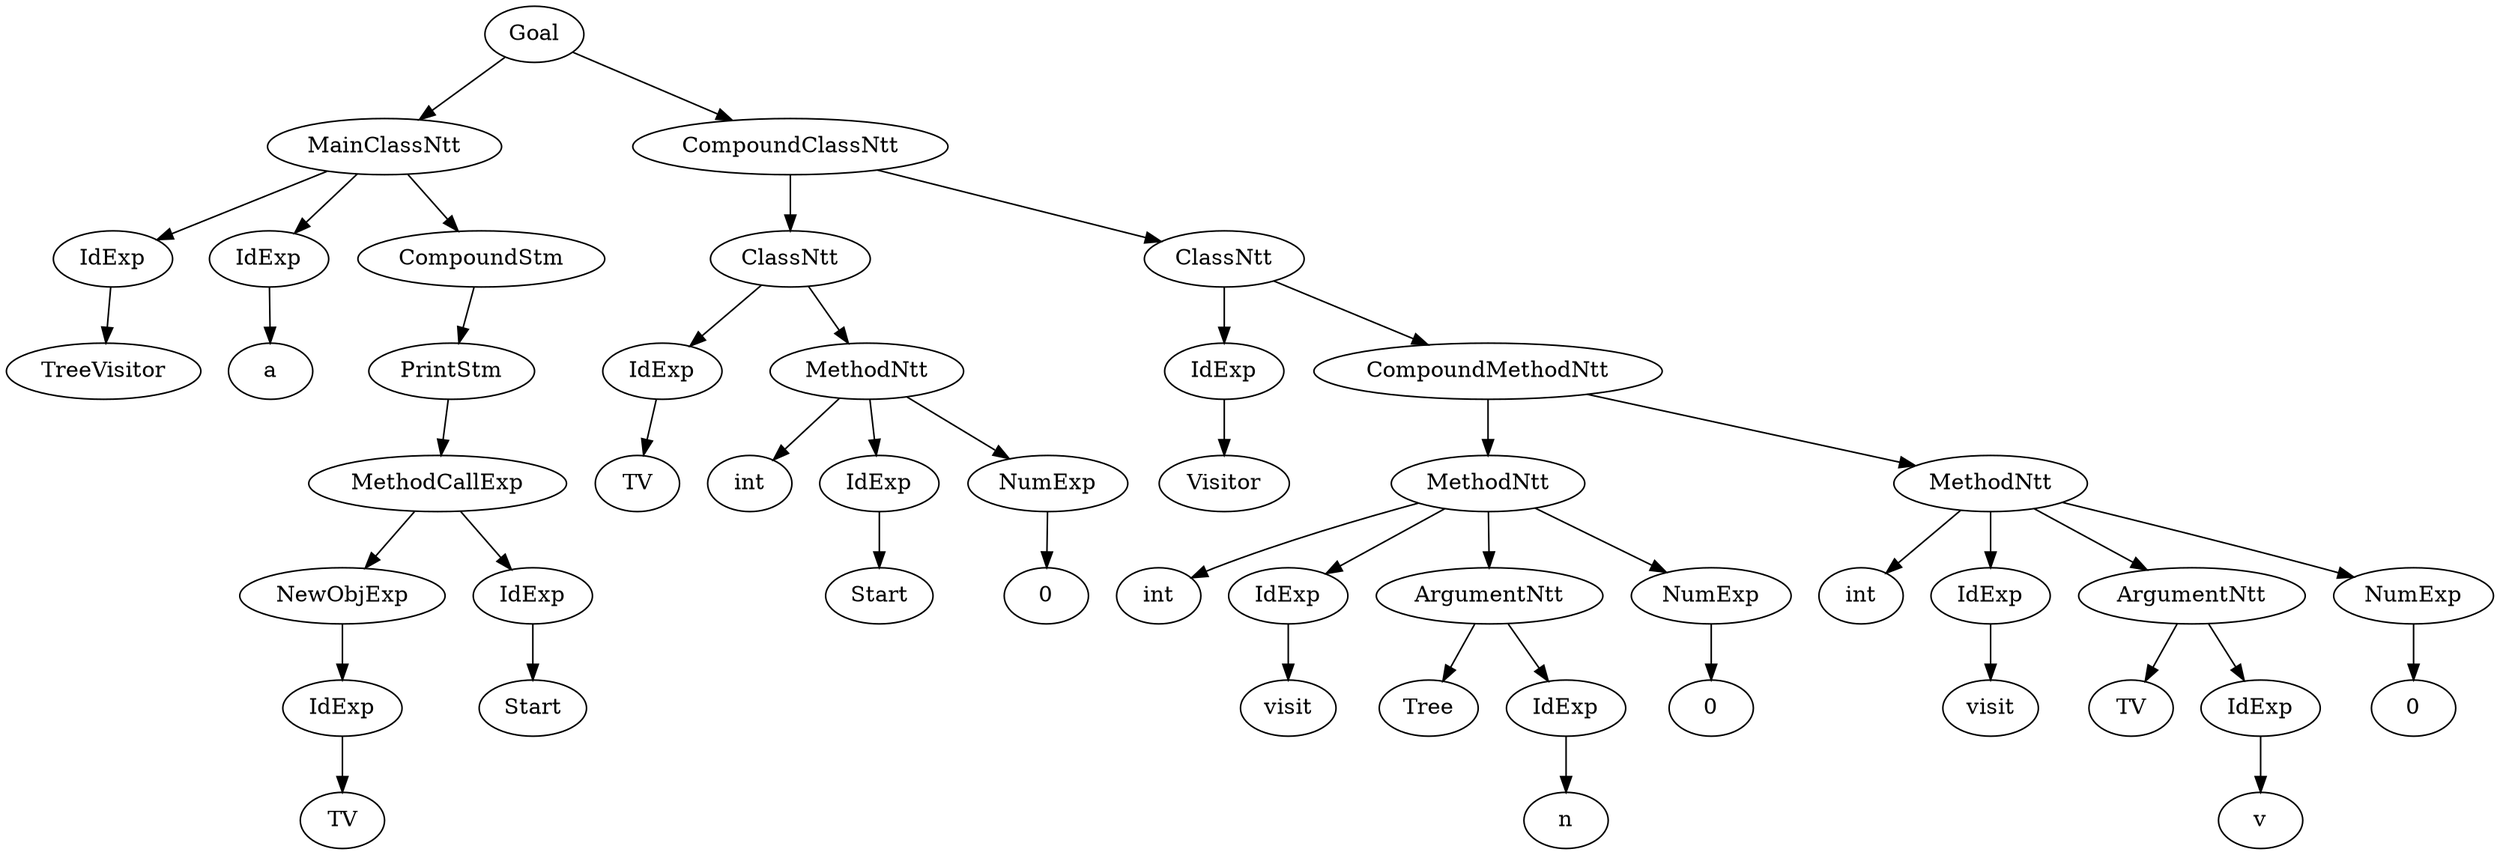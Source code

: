 digraph my_graph {
-1255143344;
-1255143344[label = "Goal"];
-1255143344->-1255142624;
-1255142624[label = "MainClassNtt"];
-1255142624->-1259335792
-1259335792[label = "IdExp"];
-1259335792->-1259335776;
-1259335776[label = "TreeVisitor"];
-1255142624->-1259335856
-1259335856[label = "IdExp"];
-1259335856->-1259335840;
-1259335840[label = "a"];
-1255142624->-1255142576;
-1255142576[label = "CompoundStm"];
-1255142576->-1257240656;
-1257240656[label = "PrintStm"];
-1257240656->-1255142528
-1255142528[label = "MethodCallExp"];
-1255142528->-1255142480
-1255142480[label = "NewObjExp"];
-1255142480->-1259335920
-1259335920[label = "IdExp"];
-1259335920->-1259335904;
-1259335904[label = "TV"];
-1255142528->-1259335984
-1259335984[label = "IdExp"];
-1259335984->-1259335968;
-1259335968[label = "Start"];
-1255143344->-1255143296;
-1255143296[label = "CompoundClassNtt"];
-1255143296->-1255142768;
-1255142768[label = "ClassNtt"];
-1255142768->-1259336048
-1259336048[label = "IdExp"];
-1259336048->-1259336032;
-1259336032[label = "TV"];
-1255142768->-1259336176;
-1259336176[label = "MethodNtt"];
-1259336176->-1257240688;
-1257240688[label = "int" ];
-1259336176->-1259336112
-1259336112[label = "IdExp"];
-1259336112->-1259336096;
-1259336096[label = "Start"];
-1259336176->-1255142672
-1255142672[label = "NumExp"];
-1255142672->-1255142656;
-1255142656[label = "0"];
-1255143296->-1255143248;
-1255143248[label = "ClassNtt"];
-1255143248->-1259336240
-1259336240[label = "IdExp"];
-1259336240->-1259336224;
-1259336224[label = "Visitor"];
-1255143248->-1255143200;
-1255143200[label = "CompoundMethodNtt"];
-1255143200->-1259336560;
-1259336560[label = "MethodNtt"];
-1259336560->-1257240720;
-1257240720[label = "int" ];
-1259336560->-1259336304
-1259336304[label = "IdExp"];
-1259336304->-1259336288;
-1259336288[label = "visit"];
-1259336560->-1255142864;
-1255142864[label = "ArgumentNtt"];
-1255142864->-1259336432;
-1259336432[label = "Tree" ];
-1255142864->-1259336496
-1259336496[label = "IdExp"];
-1259336496->-1259336480;
-1259336480[label = "n"];
-1259336560->-1255142960
-1255142960[label = "NumExp"];
-1255142960->-1255142944;
-1255142944[label = "0"];
-1255143200->-1259336880;
-1259336880[label = "MethodNtt"];
-1259336880->-1257240752;
-1257240752[label = "int" ];
-1259336880->-1259336624
-1259336624[label = "IdExp"];
-1259336624->-1259336608;
-1259336608[label = "visit"];
-1259336880->-1255143056;
-1255143056[label = "ArgumentNtt"];
-1255143056->-1259336752;
-1259336752[label = "TV" ];
-1255143056->-1259336816
-1259336816[label = "IdExp"];
-1259336816->-1259336800;
-1259336800[label = "v"];
-1259336880->-1255143152
-1255143152[label = "NumExp"];
-1255143152->-1255143136;
-1255143136[label = "0"];

}